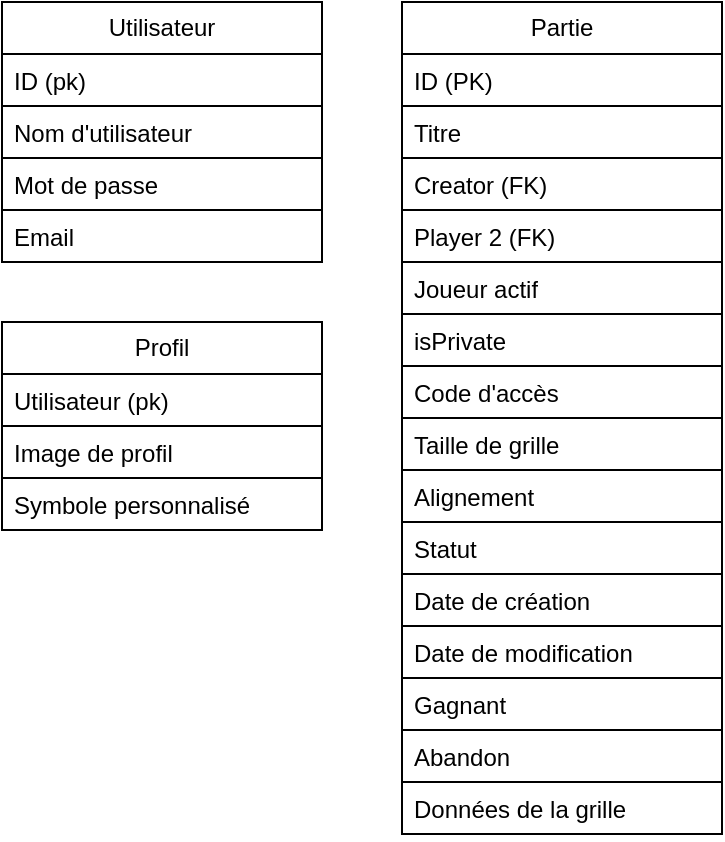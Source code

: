 <mxfile version="22.1.15" type="github">
  <diagram name="Page-1" id="knhlaVc7DJb0GeJWLfBG">
    <mxGraphModel dx="989" dy="524" grid="1" gridSize="10" guides="1" tooltips="1" connect="1" arrows="1" fold="1" page="1" pageScale="1" pageWidth="827" pageHeight="1169" math="0" shadow="0">
      <root>
        <mxCell id="0" />
        <mxCell id="1" parent="0" />
        <mxCell id="rJ3dENatrkuNHlHxtsR4-1" value="Utilisateur" style="swimlane;fontStyle=0;childLayout=stackLayout;horizontal=1;startSize=26;fillColor=default;horizontalStack=0;resizeParent=1;resizeParentMax=0;resizeLast=0;collapsible=1;marginBottom=0;whiteSpace=wrap;html=1;strokeColor=default;" vertex="1" parent="1">
          <mxGeometry x="120" y="120" width="160" height="130" as="geometry" />
        </mxCell>
        <mxCell id="rJ3dENatrkuNHlHxtsR4-2" value="ID (pk)" style="text;strokeColor=default;fillColor=default;align=left;verticalAlign=top;spacingLeft=4;spacingRight=4;overflow=hidden;rotatable=0;points=[[0,0.5],[1,0.5]];portConstraint=eastwest;whiteSpace=wrap;html=1;" vertex="1" parent="rJ3dENatrkuNHlHxtsR4-1">
          <mxGeometry y="26" width="160" height="26" as="geometry" />
        </mxCell>
        <mxCell id="rJ3dENatrkuNHlHxtsR4-3" value="Nom d&#39;utilisateur" style="text;strokeColor=default;fillColor=default;align=left;verticalAlign=top;spacingLeft=4;spacingRight=4;overflow=hidden;rotatable=0;points=[[0,0.5],[1,0.5]];portConstraint=eastwest;whiteSpace=wrap;html=1;" vertex="1" parent="rJ3dENatrkuNHlHxtsR4-1">
          <mxGeometry y="52" width="160" height="26" as="geometry" />
        </mxCell>
        <mxCell id="rJ3dENatrkuNHlHxtsR4-4" value="Mot de passe" style="text;strokeColor=default;fillColor=default;align=left;verticalAlign=top;spacingLeft=4;spacingRight=4;overflow=hidden;rotatable=0;points=[[0,0.5],[1,0.5]];portConstraint=eastwest;whiteSpace=wrap;html=1;" vertex="1" parent="rJ3dENatrkuNHlHxtsR4-1">
          <mxGeometry y="78" width="160" height="26" as="geometry" />
        </mxCell>
        <mxCell id="rJ3dENatrkuNHlHxtsR4-5" value="Email" style="text;strokeColor=default;fillColor=default;align=left;verticalAlign=top;spacingLeft=4;spacingRight=4;overflow=hidden;rotatable=0;points=[[0,0.5],[1,0.5]];portConstraint=eastwest;whiteSpace=wrap;html=1;" vertex="1" parent="rJ3dENatrkuNHlHxtsR4-1">
          <mxGeometry y="104" width="160" height="26" as="geometry" />
        </mxCell>
        <mxCell id="rJ3dENatrkuNHlHxtsR4-8" value="Partie" style="swimlane;fontStyle=0;childLayout=stackLayout;horizontal=1;startSize=26;fillColor=default;horizontalStack=0;resizeParent=1;resizeParentMax=0;resizeLast=0;collapsible=1;marginBottom=0;whiteSpace=wrap;html=1;strokeColor=default;" vertex="1" parent="1">
          <mxGeometry x="320" y="120" width="160" height="416" as="geometry">
            <mxRectangle x="320" y="120" width="70" height="30" as="alternateBounds" />
          </mxGeometry>
        </mxCell>
        <mxCell id="rJ3dENatrkuNHlHxtsR4-9" value="ID (PK)" style="text;strokeColor=default;fillColor=default;align=left;verticalAlign=top;spacingLeft=4;spacingRight=4;overflow=hidden;rotatable=0;points=[[0,0.5],[1,0.5]];portConstraint=eastwest;whiteSpace=wrap;html=1;" vertex="1" parent="rJ3dENatrkuNHlHxtsR4-8">
          <mxGeometry y="26" width="160" height="26" as="geometry" />
        </mxCell>
        <mxCell id="rJ3dENatrkuNHlHxtsR4-10" value="Titre" style="text;strokeColor=default;fillColor=default;align=left;verticalAlign=top;spacingLeft=4;spacingRight=4;overflow=hidden;rotatable=0;points=[[0,0.5],[1,0.5]];portConstraint=eastwest;whiteSpace=wrap;html=1;" vertex="1" parent="rJ3dENatrkuNHlHxtsR4-8">
          <mxGeometry y="52" width="160" height="26" as="geometry" />
        </mxCell>
        <mxCell id="rJ3dENatrkuNHlHxtsR4-11" value="Creator (FK)" style="text;strokeColor=default;fillColor=default;align=left;verticalAlign=top;spacingLeft=4;spacingRight=4;overflow=hidden;rotatable=0;points=[[0,0.5],[1,0.5]];portConstraint=eastwest;whiteSpace=wrap;html=1;" vertex="1" parent="rJ3dENatrkuNHlHxtsR4-8">
          <mxGeometry y="78" width="160" height="26" as="geometry" />
        </mxCell>
        <mxCell id="rJ3dENatrkuNHlHxtsR4-12" value="Player 2 (FK)" style="text;strokeColor=default;fillColor=default;align=left;verticalAlign=top;spacingLeft=4;spacingRight=4;overflow=hidden;rotatable=0;points=[[0,0.5],[1,0.5]];portConstraint=eastwest;whiteSpace=wrap;html=1;" vertex="1" parent="rJ3dENatrkuNHlHxtsR4-8">
          <mxGeometry y="104" width="160" height="26" as="geometry" />
        </mxCell>
        <mxCell id="rJ3dENatrkuNHlHxtsR4-20" value="Joueur actif" style="text;strokeColor=default;fillColor=default;align=left;verticalAlign=top;spacingLeft=4;spacingRight=4;overflow=hidden;rotatable=0;points=[[0,0.5],[1,0.5]];portConstraint=eastwest;whiteSpace=wrap;html=1;" vertex="1" parent="rJ3dENatrkuNHlHxtsR4-8">
          <mxGeometry y="130" width="160" height="26" as="geometry" />
        </mxCell>
        <mxCell id="rJ3dENatrkuNHlHxtsR4-13" value="isPrivate" style="text;strokeColor=default;fillColor=default;align=left;verticalAlign=top;spacingLeft=4;spacingRight=4;overflow=hidden;rotatable=0;points=[[0,0.5],[1,0.5]];portConstraint=eastwest;whiteSpace=wrap;html=1;" vertex="1" parent="rJ3dENatrkuNHlHxtsR4-8">
          <mxGeometry y="156" width="160" height="26" as="geometry" />
        </mxCell>
        <mxCell id="rJ3dENatrkuNHlHxtsR4-22" value="Code d&#39;accès" style="text;strokeColor=default;fillColor=default;align=left;verticalAlign=top;spacingLeft=4;spacingRight=4;overflow=hidden;rotatable=0;points=[[0,0.5],[1,0.5]];portConstraint=eastwest;whiteSpace=wrap;html=1;" vertex="1" parent="rJ3dENatrkuNHlHxtsR4-8">
          <mxGeometry y="182" width="160" height="26" as="geometry" />
        </mxCell>
        <mxCell id="rJ3dENatrkuNHlHxtsR4-14" value="Taille de grille" style="text;strokeColor=default;fillColor=default;align=left;verticalAlign=top;spacingLeft=4;spacingRight=4;overflow=hidden;rotatable=0;points=[[0,0.5],[1,0.5]];portConstraint=eastwest;whiteSpace=wrap;html=1;" vertex="1" parent="rJ3dENatrkuNHlHxtsR4-8">
          <mxGeometry y="208" width="160" height="26" as="geometry" />
        </mxCell>
        <mxCell id="rJ3dENatrkuNHlHxtsR4-15" value="Alignement" style="text;strokeColor=default;fillColor=default;align=left;verticalAlign=top;spacingLeft=4;spacingRight=4;overflow=hidden;rotatable=0;points=[[0,0.5],[1,0.5]];portConstraint=eastwest;whiteSpace=wrap;html=1;" vertex="1" parent="rJ3dENatrkuNHlHxtsR4-8">
          <mxGeometry y="234" width="160" height="26" as="geometry" />
        </mxCell>
        <mxCell id="rJ3dENatrkuNHlHxtsR4-21" value="Statut&amp;nbsp;" style="text;strokeColor=default;fillColor=default;align=left;verticalAlign=top;spacingLeft=4;spacingRight=4;overflow=hidden;rotatable=0;points=[[0,0.5],[1,0.5]];portConstraint=eastwest;whiteSpace=wrap;html=1;" vertex="1" parent="rJ3dENatrkuNHlHxtsR4-8">
          <mxGeometry y="260" width="160" height="26" as="geometry" />
        </mxCell>
        <mxCell id="rJ3dENatrkuNHlHxtsR4-16" value="Date de création" style="text;strokeColor=default;fillColor=default;align=left;verticalAlign=top;spacingLeft=4;spacingRight=4;overflow=hidden;rotatable=0;points=[[0,0.5],[1,0.5]];portConstraint=eastwest;whiteSpace=wrap;html=1;" vertex="1" parent="rJ3dENatrkuNHlHxtsR4-8">
          <mxGeometry y="286" width="160" height="26" as="geometry" />
        </mxCell>
        <mxCell id="rJ3dENatrkuNHlHxtsR4-29" value="Date de modification" style="text;strokeColor=default;fillColor=default;align=left;verticalAlign=top;spacingLeft=4;spacingRight=4;overflow=hidden;rotatable=0;points=[[0,0.5],[1,0.5]];portConstraint=eastwest;whiteSpace=wrap;html=1;" vertex="1" parent="rJ3dENatrkuNHlHxtsR4-8">
          <mxGeometry y="312" width="160" height="26" as="geometry" />
        </mxCell>
        <mxCell id="rJ3dENatrkuNHlHxtsR4-17" value="Gagnant" style="text;strokeColor=default;fillColor=default;align=left;verticalAlign=top;spacingLeft=4;spacingRight=4;overflow=hidden;rotatable=0;points=[[0,0.5],[1,0.5]];portConstraint=eastwest;whiteSpace=wrap;html=1;" vertex="1" parent="rJ3dENatrkuNHlHxtsR4-8">
          <mxGeometry y="338" width="160" height="26" as="geometry" />
        </mxCell>
        <mxCell id="rJ3dENatrkuNHlHxtsR4-18" value="Abandon" style="text;strokeColor=default;fillColor=default;align=left;verticalAlign=top;spacingLeft=4;spacingRight=4;overflow=hidden;rotatable=0;points=[[0,0.5],[1,0.5]];portConstraint=eastwest;whiteSpace=wrap;html=1;" vertex="1" parent="rJ3dENatrkuNHlHxtsR4-8">
          <mxGeometry y="364" width="160" height="26" as="geometry" />
        </mxCell>
        <mxCell id="rJ3dENatrkuNHlHxtsR4-19" value="Données de la grille" style="text;strokeColor=default;fillColor=default;align=left;verticalAlign=top;spacingLeft=4;spacingRight=4;overflow=hidden;rotatable=0;points=[[0,0.5],[1,0.5]];portConstraint=eastwest;whiteSpace=wrap;html=1;" vertex="1" parent="rJ3dENatrkuNHlHxtsR4-8">
          <mxGeometry y="390" width="160" height="26" as="geometry" />
        </mxCell>
        <mxCell id="rJ3dENatrkuNHlHxtsR4-23" value="Profil" style="swimlane;fontStyle=0;childLayout=stackLayout;horizontal=1;startSize=26;fillColor=default;horizontalStack=0;resizeParent=1;resizeParentMax=0;resizeLast=0;collapsible=1;marginBottom=0;whiteSpace=wrap;html=1;strokeColor=default;" vertex="1" parent="1">
          <mxGeometry x="120" y="280" width="160" height="104" as="geometry" />
        </mxCell>
        <mxCell id="rJ3dENatrkuNHlHxtsR4-24" value="Utilisateur (pk)" style="text;strokeColor=default;fillColor=default;align=left;verticalAlign=top;spacingLeft=4;spacingRight=4;overflow=hidden;rotatable=0;points=[[0,0.5],[1,0.5]];portConstraint=eastwest;whiteSpace=wrap;html=1;" vertex="1" parent="rJ3dENatrkuNHlHxtsR4-23">
          <mxGeometry y="26" width="160" height="26" as="geometry" />
        </mxCell>
        <mxCell id="rJ3dENatrkuNHlHxtsR4-25" value="Image de profil" style="text;strokeColor=default;fillColor=default;align=left;verticalAlign=top;spacingLeft=4;spacingRight=4;overflow=hidden;rotatable=0;points=[[0,0.5],[1,0.5]];portConstraint=eastwest;whiteSpace=wrap;html=1;" vertex="1" parent="rJ3dENatrkuNHlHxtsR4-23">
          <mxGeometry y="52" width="160" height="26" as="geometry" />
        </mxCell>
        <mxCell id="rJ3dENatrkuNHlHxtsR4-26" value="Symbole personnalisé" style="text;strokeColor=default;fillColor=default;align=left;verticalAlign=top;spacingLeft=4;spacingRight=4;overflow=hidden;rotatable=0;points=[[0,0.5],[1,0.5]];portConstraint=eastwest;whiteSpace=wrap;html=1;" vertex="1" parent="rJ3dENatrkuNHlHxtsR4-23">
          <mxGeometry y="78" width="160" height="26" as="geometry" />
        </mxCell>
      </root>
    </mxGraphModel>
  </diagram>
</mxfile>
